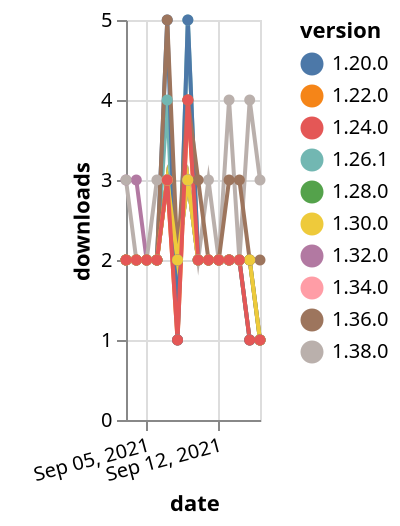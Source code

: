 {"$schema": "https://vega.github.io/schema/vega-lite/v5.json", "description": "A simple bar chart with embedded data.", "data": {"values": [{"date": "2021-09-03", "total": 1032, "delta": 2, "version": "1.34.0"}, {"date": "2021-09-04", "total": 1034, "delta": 2, "version": "1.34.0"}, {"date": "2021-09-05", "total": 1036, "delta": 2, "version": "1.34.0"}, {"date": "2021-09-06", "total": 1038, "delta": 2, "version": "1.34.0"}, {"date": "2021-09-07", "total": 1041, "delta": 3, "version": "1.34.0"}, {"date": "2021-09-08", "total": 1043, "delta": 2, "version": "1.34.0"}, {"date": "2021-09-09", "total": 1046, "delta": 3, "version": "1.34.0"}, {"date": "2021-09-10", "total": 1048, "delta": 2, "version": "1.34.0"}, {"date": "2021-09-11", "total": 1050, "delta": 2, "version": "1.34.0"}, {"date": "2021-09-12", "total": 1052, "delta": 2, "version": "1.34.0"}, {"date": "2021-09-13", "total": 1054, "delta": 2, "version": "1.34.0"}, {"date": "2021-09-14", "total": 1056, "delta": 2, "version": "1.34.0"}, {"date": "2021-09-15", "total": 1058, "delta": 2, "version": "1.34.0"}, {"date": "2021-09-16", "total": 1059, "delta": 1, "version": "1.34.0"}, {"date": "2021-09-03", "total": 1594, "delta": 3, "version": "1.32.0"}, {"date": "2021-09-04", "total": 1597, "delta": 3, "version": "1.32.0"}, {"date": "2021-09-05", "total": 1599, "delta": 2, "version": "1.32.0"}, {"date": "2021-09-06", "total": 1601, "delta": 2, "version": "1.32.0"}, {"date": "2021-09-07", "total": 1604, "delta": 3, "version": "1.32.0"}, {"date": "2021-09-08", "total": 1606, "delta": 2, "version": "1.32.0"}, {"date": "2021-09-09", "total": 1609, "delta": 3, "version": "1.32.0"}, {"date": "2021-09-10", "total": 1611, "delta": 2, "version": "1.32.0"}, {"date": "2021-09-11", "total": 1613, "delta": 2, "version": "1.32.0"}, {"date": "2021-09-12", "total": 1615, "delta": 2, "version": "1.32.0"}, {"date": "2021-09-13", "total": 1617, "delta": 2, "version": "1.32.0"}, {"date": "2021-09-14", "total": 1619, "delta": 2, "version": "1.32.0"}, {"date": "2021-09-15", "total": 1621, "delta": 2, "version": "1.32.0"}, {"date": "2021-09-16", "total": 1622, "delta": 1, "version": "1.32.0"}, {"date": "2021-09-03", "total": 3602, "delta": 2, "version": "1.22.0"}, {"date": "2021-09-04", "total": 3604, "delta": 2, "version": "1.22.0"}, {"date": "2021-09-05", "total": 3606, "delta": 2, "version": "1.22.0"}, {"date": "2021-09-06", "total": 3608, "delta": 2, "version": "1.22.0"}, {"date": "2021-09-07", "total": 3611, "delta": 3, "version": "1.22.0"}, {"date": "2021-09-08", "total": 3612, "delta": 1, "version": "1.22.0"}, {"date": "2021-09-09", "total": 3616, "delta": 4, "version": "1.22.0"}, {"date": "2021-09-10", "total": 3618, "delta": 2, "version": "1.22.0"}, {"date": "2021-09-11", "total": 3620, "delta": 2, "version": "1.22.0"}, {"date": "2021-09-12", "total": 3622, "delta": 2, "version": "1.22.0"}, {"date": "2021-09-13", "total": 3624, "delta": 2, "version": "1.22.0"}, {"date": "2021-09-14", "total": 3626, "delta": 2, "version": "1.22.0"}, {"date": "2021-09-15", "total": 3627, "delta": 1, "version": "1.22.0"}, {"date": "2021-09-16", "total": 3628, "delta": 1, "version": "1.22.0"}, {"date": "2021-09-03", "total": 2541, "delta": 2, "version": "1.26.1"}, {"date": "2021-09-04", "total": 2543, "delta": 2, "version": "1.26.1"}, {"date": "2021-09-05", "total": 2545, "delta": 2, "version": "1.26.1"}, {"date": "2021-09-06", "total": 2547, "delta": 2, "version": "1.26.1"}, {"date": "2021-09-07", "total": 2551, "delta": 4, "version": "1.26.1"}, {"date": "2021-09-08", "total": 2552, "delta": 1, "version": "1.26.1"}, {"date": "2021-09-09", "total": 2557, "delta": 5, "version": "1.26.1"}, {"date": "2021-09-10", "total": 2559, "delta": 2, "version": "1.26.1"}, {"date": "2021-09-11", "total": 2561, "delta": 2, "version": "1.26.1"}, {"date": "2021-09-12", "total": 2563, "delta": 2, "version": "1.26.1"}, {"date": "2021-09-13", "total": 2565, "delta": 2, "version": "1.26.1"}, {"date": "2021-09-14", "total": 2567, "delta": 2, "version": "1.26.1"}, {"date": "2021-09-15", "total": 2568, "delta": 1, "version": "1.26.1"}, {"date": "2021-09-16", "total": 2569, "delta": 1, "version": "1.26.1"}, {"date": "2021-09-03", "total": 2097, "delta": 2, "version": "1.28.0"}, {"date": "2021-09-04", "total": 2099, "delta": 2, "version": "1.28.0"}, {"date": "2021-09-05", "total": 2101, "delta": 2, "version": "1.28.0"}, {"date": "2021-09-06", "total": 2103, "delta": 2, "version": "1.28.0"}, {"date": "2021-09-07", "total": 2106, "delta": 3, "version": "1.28.0"}, {"date": "2021-09-08", "total": 2108, "delta": 2, "version": "1.28.0"}, {"date": "2021-09-09", "total": 2111, "delta": 3, "version": "1.28.0"}, {"date": "2021-09-10", "total": 2113, "delta": 2, "version": "1.28.0"}, {"date": "2021-09-11", "total": 2115, "delta": 2, "version": "1.28.0"}, {"date": "2021-09-12", "total": 2117, "delta": 2, "version": "1.28.0"}, {"date": "2021-09-13", "total": 2119, "delta": 2, "version": "1.28.0"}, {"date": "2021-09-14", "total": 2121, "delta": 2, "version": "1.28.0"}, {"date": "2021-09-15", "total": 2123, "delta": 2, "version": "1.28.0"}, {"date": "2021-09-16", "total": 2124, "delta": 1, "version": "1.28.0"}, {"date": "2021-09-03", "total": 245, "delta": 3, "version": "1.38.0"}, {"date": "2021-09-04", "total": 247, "delta": 2, "version": "1.38.0"}, {"date": "2021-09-05", "total": 249, "delta": 2, "version": "1.38.0"}, {"date": "2021-09-06", "total": 252, "delta": 3, "version": "1.38.0"}, {"date": "2021-09-07", "total": 255, "delta": 3, "version": "1.38.0"}, {"date": "2021-09-08", "total": 257, "delta": 2, "version": "1.38.0"}, {"date": "2021-09-09", "total": 260, "delta": 3, "version": "1.38.0"}, {"date": "2021-09-10", "total": 262, "delta": 2, "version": "1.38.0"}, {"date": "2021-09-11", "total": 265, "delta": 3, "version": "1.38.0"}, {"date": "2021-09-12", "total": 267, "delta": 2, "version": "1.38.0"}, {"date": "2021-09-13", "total": 271, "delta": 4, "version": "1.38.0"}, {"date": "2021-09-14", "total": 273, "delta": 2, "version": "1.38.0"}, {"date": "2021-09-15", "total": 277, "delta": 4, "version": "1.38.0"}, {"date": "2021-09-16", "total": 280, "delta": 3, "version": "1.38.0"}, {"date": "2021-09-03", "total": 3795, "delta": 2, "version": "1.20.0"}, {"date": "2021-09-04", "total": 3797, "delta": 2, "version": "1.20.0"}, {"date": "2021-09-05", "total": 3799, "delta": 2, "version": "1.20.0"}, {"date": "2021-09-06", "total": 3801, "delta": 2, "version": "1.20.0"}, {"date": "2021-09-07", "total": 3806, "delta": 5, "version": "1.20.0"}, {"date": "2021-09-08", "total": 3807, "delta": 1, "version": "1.20.0"}, {"date": "2021-09-09", "total": 3812, "delta": 5, "version": "1.20.0"}, {"date": "2021-09-10", "total": 3814, "delta": 2, "version": "1.20.0"}, {"date": "2021-09-11", "total": 3816, "delta": 2, "version": "1.20.0"}, {"date": "2021-09-12", "total": 3818, "delta": 2, "version": "1.20.0"}, {"date": "2021-09-13", "total": 3820, "delta": 2, "version": "1.20.0"}, {"date": "2021-09-14", "total": 3822, "delta": 2, "version": "1.20.0"}, {"date": "2021-09-15", "total": 3823, "delta": 1, "version": "1.20.0"}, {"date": "2021-09-16", "total": 3824, "delta": 1, "version": "1.20.0"}, {"date": "2021-09-03", "total": 739, "delta": 2, "version": "1.36.0"}, {"date": "2021-09-04", "total": 741, "delta": 2, "version": "1.36.0"}, {"date": "2021-09-05", "total": 743, "delta": 2, "version": "1.36.0"}, {"date": "2021-09-06", "total": 745, "delta": 2, "version": "1.36.0"}, {"date": "2021-09-07", "total": 750, "delta": 5, "version": "1.36.0"}, {"date": "2021-09-08", "total": 752, "delta": 2, "version": "1.36.0"}, {"date": "2021-09-09", "total": 756, "delta": 4, "version": "1.36.0"}, {"date": "2021-09-10", "total": 759, "delta": 3, "version": "1.36.0"}, {"date": "2021-09-11", "total": 761, "delta": 2, "version": "1.36.0"}, {"date": "2021-09-12", "total": 763, "delta": 2, "version": "1.36.0"}, {"date": "2021-09-13", "total": 766, "delta": 3, "version": "1.36.0"}, {"date": "2021-09-14", "total": 769, "delta": 3, "version": "1.36.0"}, {"date": "2021-09-15", "total": 771, "delta": 2, "version": "1.36.0"}, {"date": "2021-09-16", "total": 773, "delta": 2, "version": "1.36.0"}, {"date": "2021-09-03", "total": 1651, "delta": 2, "version": "1.30.0"}, {"date": "2021-09-04", "total": 1653, "delta": 2, "version": "1.30.0"}, {"date": "2021-09-05", "total": 1655, "delta": 2, "version": "1.30.0"}, {"date": "2021-09-06", "total": 1657, "delta": 2, "version": "1.30.0"}, {"date": "2021-09-07", "total": 1660, "delta": 3, "version": "1.30.0"}, {"date": "2021-09-08", "total": 1662, "delta": 2, "version": "1.30.0"}, {"date": "2021-09-09", "total": 1665, "delta": 3, "version": "1.30.0"}, {"date": "2021-09-10", "total": 1667, "delta": 2, "version": "1.30.0"}, {"date": "2021-09-11", "total": 1669, "delta": 2, "version": "1.30.0"}, {"date": "2021-09-12", "total": 1671, "delta": 2, "version": "1.30.0"}, {"date": "2021-09-13", "total": 1673, "delta": 2, "version": "1.30.0"}, {"date": "2021-09-14", "total": 1675, "delta": 2, "version": "1.30.0"}, {"date": "2021-09-15", "total": 1677, "delta": 2, "version": "1.30.0"}, {"date": "2021-09-16", "total": 1678, "delta": 1, "version": "1.30.0"}, {"date": "2021-09-03", "total": 2631, "delta": 2, "version": "1.24.0"}, {"date": "2021-09-04", "total": 2633, "delta": 2, "version": "1.24.0"}, {"date": "2021-09-05", "total": 2635, "delta": 2, "version": "1.24.0"}, {"date": "2021-09-06", "total": 2637, "delta": 2, "version": "1.24.0"}, {"date": "2021-09-07", "total": 2640, "delta": 3, "version": "1.24.0"}, {"date": "2021-09-08", "total": 2641, "delta": 1, "version": "1.24.0"}, {"date": "2021-09-09", "total": 2645, "delta": 4, "version": "1.24.0"}, {"date": "2021-09-10", "total": 2647, "delta": 2, "version": "1.24.0"}, {"date": "2021-09-11", "total": 2649, "delta": 2, "version": "1.24.0"}, {"date": "2021-09-12", "total": 2651, "delta": 2, "version": "1.24.0"}, {"date": "2021-09-13", "total": 2653, "delta": 2, "version": "1.24.0"}, {"date": "2021-09-14", "total": 2655, "delta": 2, "version": "1.24.0"}, {"date": "2021-09-15", "total": 2656, "delta": 1, "version": "1.24.0"}, {"date": "2021-09-16", "total": 2657, "delta": 1, "version": "1.24.0"}]}, "width": "container", "mark": {"type": "line", "point": {"filled": true}}, "encoding": {"x": {"field": "date", "type": "temporal", "timeUnit": "yearmonthdate", "title": "date", "axis": {"labelAngle": -15}}, "y": {"field": "delta", "type": "quantitative", "title": "downloads"}, "color": {"field": "version", "type": "nominal"}, "tooltip": {"field": "delta"}}}